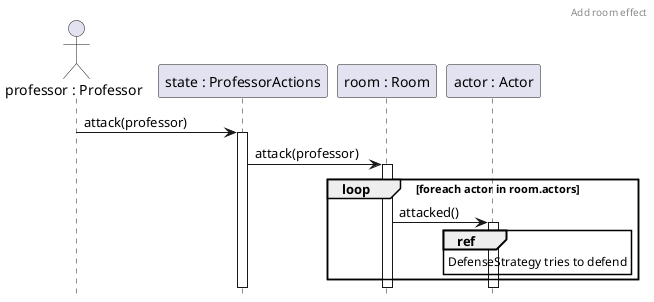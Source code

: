 @startuml AddRoomEffect
header Add room effect
hide footbox
autoactivate on

actor P as "professor : Professor"
participant S as "state : ProfessorActions"
participant R as "room : Room"
participant A as "actor : Actor"

P -> S : attack(professor)
S -> R : attack(professor)
loop foreach actor in room.actors
    R -> A : attacked()
    ref over A : DefenseStrategy tries to defend
end

@enduml
